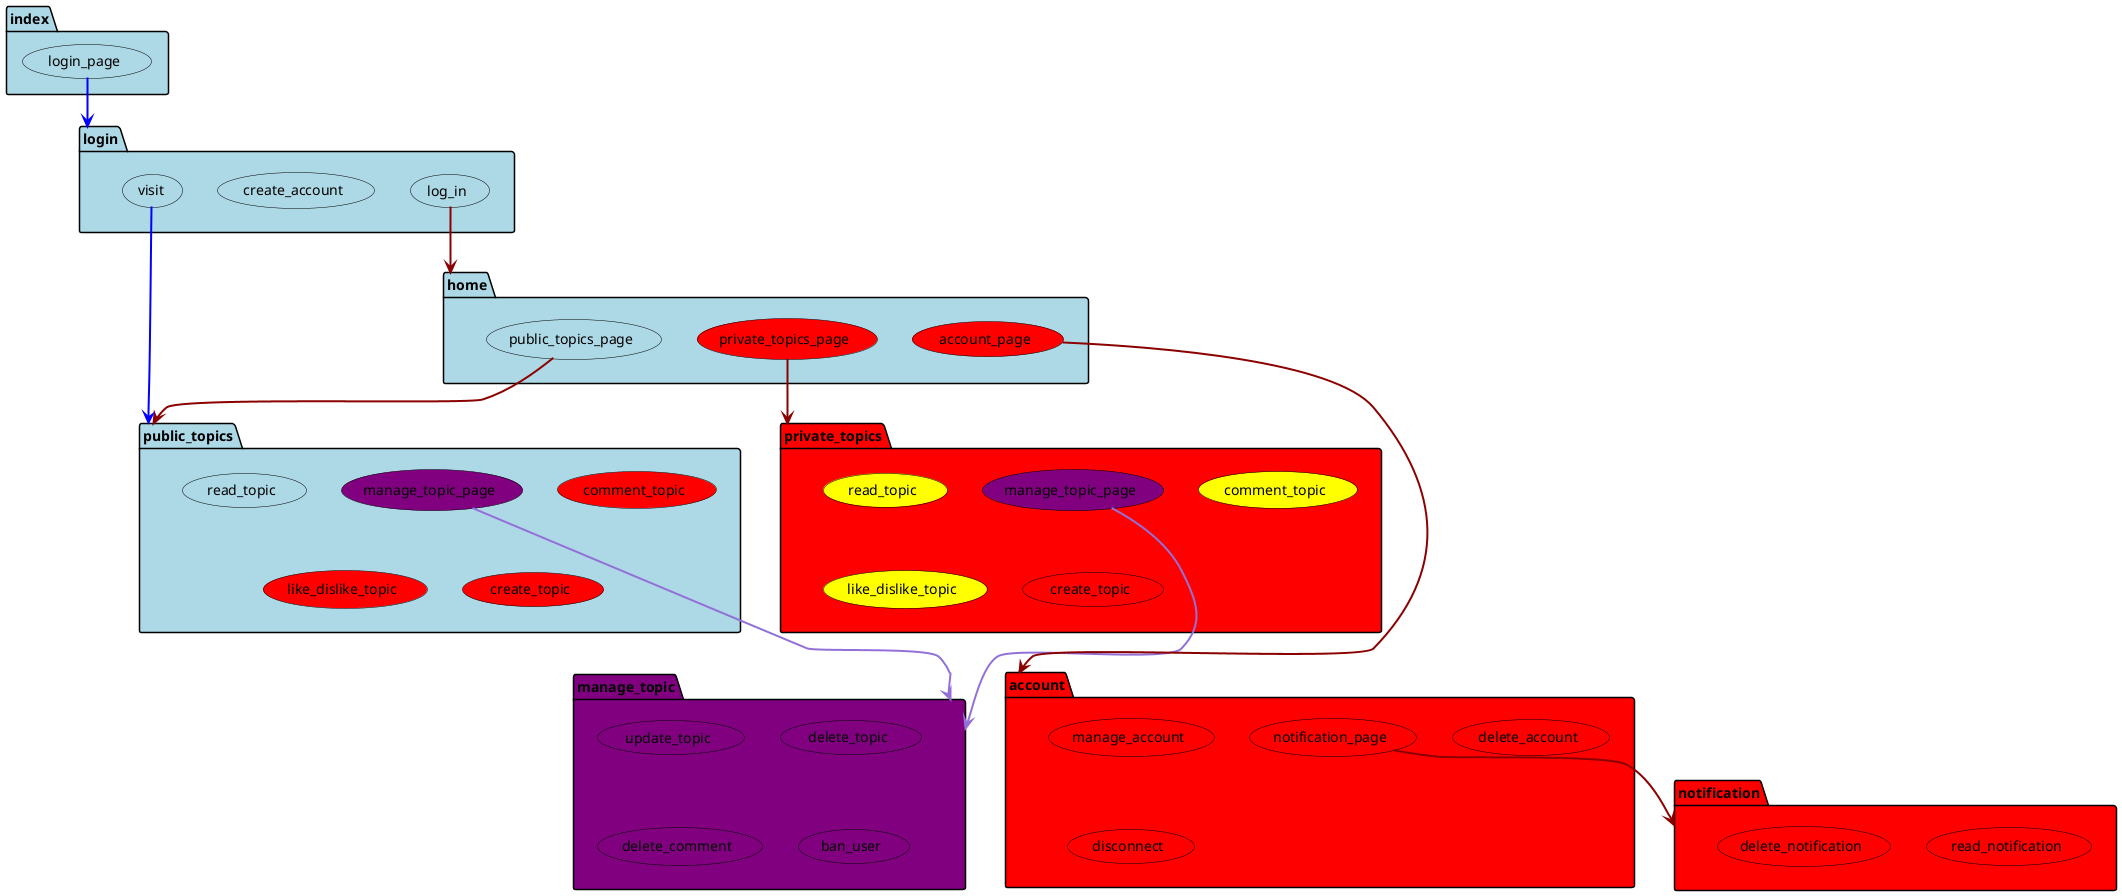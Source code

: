 @startuml AW2_Forum_InteractionSchema

top to bottom direction

package index #LightBlue {
    usecase login_page as i1 #LightBlue;line:Black
}

package login #LightBlue {
    usecase log_in as l1 #LightBlue;line:Black
    usecase create_account as l2 #LightBlue;line:Black
    usecase visit as l3 #LightBlue;line:Black
}

package home #LightBlue {
    usecase account_page as h1 #Red;line:Black
    usecase public_topics_page as h2 #LightBlue;line:Black
    usecase private_topics_page as h3 #Red;line:Black
}

package public_topics #LightBlue {
    usecase read_topic as pubt1 #LightBlue;line:Black
    usecase comment_topic as pubt2 #Red;line:Black
    usecase like_dislike_topic as pubt3 #Red;line:Black
    usecase create_topic as pubt4 #Red;line:Black
    usecase manage_topic_page as pubt5 #Purple;line:Black
}

package private_topics #Red {
    usecase read_topic as prit1 #Yellow;line:Black
    usecase comment_topic as prit2 #Yellow;line:Black
    usecase like_dislike_topic as prit3 #Yellow;line:Black
    usecase create_topic as prit4 #Red;line:Black
    usecase manage_topic_page as prit5 #Purple;line:Black
}

package manage_topic #Purple {
    usecase update_topic as m1 #Purple;line:Black
    usecase delete_topic as m2 #Purple;line:Black
    usecase delete_comment as m3 #Purple;line:Black
    usecase ban_user as m4 #Purple;line:Black
}

package account #Red {
    usecase manage_account as a1 #Red;line:Black
    usecase delete_account as a2 #Red;line:Black
    usecase disconnect as a3 #Red;line:Black
    usecase notification_page as a4 #Red;line:Black
}

package notification #Red {
    usecase read_notification as n1 #Red;line:Black
    usecase delete_notification as n2 #Red;line:Black
}

i1 --> login #line:blue;line.bold

h3 --> private_topics #line:DarkRed;line.bold
h2 --> public_topics #line:DarkRed;line.bold

l3 --> public_topics #line:blue;line.bold
l1 --> home #line:DarkRed;line.bold

pubt5 --> manage_topic #line:MediumPurple;line.bold
prit5 --> manage_topic #line:MediumPurple;line.bold

h1 --> account #line:DarkRed;line.bold

a4 --> notification #line:DarkRed;line.bold

@enduml